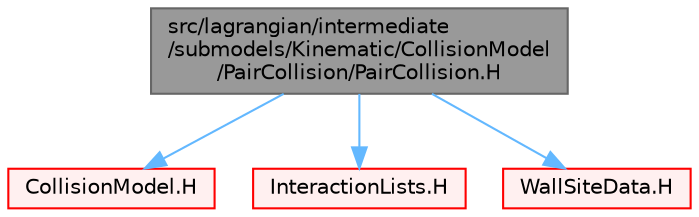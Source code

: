 digraph "src/lagrangian/intermediate/submodels/Kinematic/CollisionModel/PairCollision/PairCollision.H"
{
 // LATEX_PDF_SIZE
  bgcolor="transparent";
  edge [fontname=Helvetica,fontsize=10,labelfontname=Helvetica,labelfontsize=10];
  node [fontname=Helvetica,fontsize=10,shape=box,height=0.2,width=0.4];
  Node1 [id="Node000001",label="src/lagrangian/intermediate\l/submodels/Kinematic/CollisionModel\l/PairCollision/PairCollision.H",height=0.2,width=0.4,color="gray40", fillcolor="grey60", style="filled", fontcolor="black",tooltip=" "];
  Node1 -> Node2 [id="edge1_Node000001_Node000002",color="steelblue1",style="solid",tooltip=" "];
  Node2 [id="Node000002",label="CollisionModel.H",height=0.2,width=0.4,color="red", fillcolor="#FFF0F0", style="filled",URL="$CollisionModel_8H.html",tooltip=" "];
  Node1 -> Node149 [id="edge2_Node000001_Node000149",color="steelblue1",style="solid",tooltip=" "];
  Node149 [id="Node000149",label="InteractionLists.H",height=0.2,width=0.4,color="red", fillcolor="#FFF0F0", style="filled",URL="$InteractionLists_8H.html",tooltip=" "];
  Node1 -> Node299 [id="edge3_Node000001_Node000299",color="steelblue1",style="solid",tooltip=" "];
  Node299 [id="Node000299",label="WallSiteData.H",height=0.2,width=0.4,color="red", fillcolor="#FFF0F0", style="filled",URL="$WallSiteData_8H.html",tooltip=" "];
}
